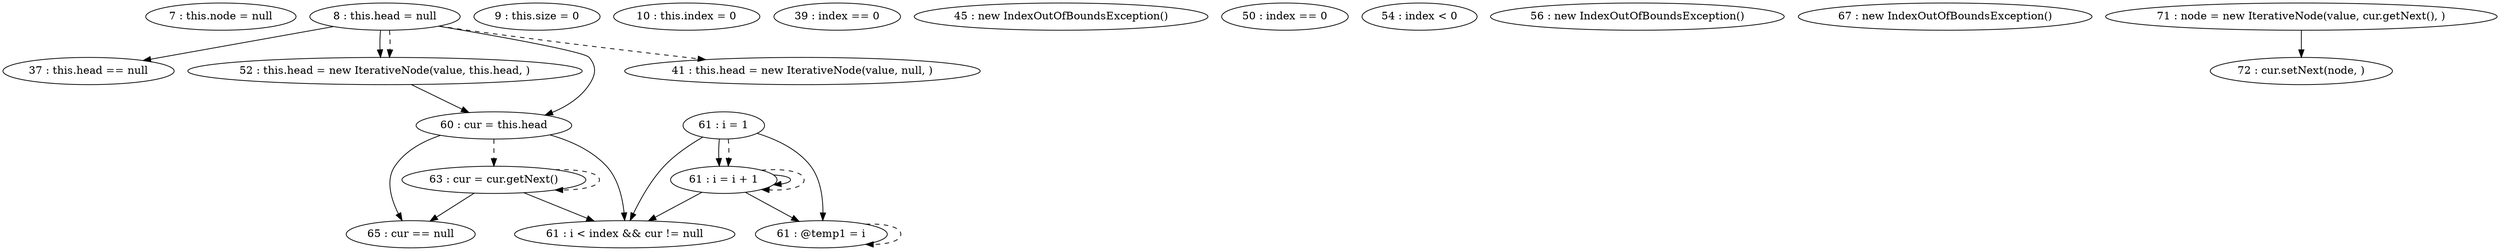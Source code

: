 digraph G {
"7 : this.node = null"
"8 : this.head = null"
"8 : this.head = null" -> "37 : this.head == null"
"8 : this.head = null" -> "52 : this.head = new IterativeNode(value, this.head, )"
"8 : this.head = null" -> "60 : cur = this.head"
"8 : this.head = null" -> "41 : this.head = new IterativeNode(value, null, )" [style=dashed]
"8 : this.head = null" -> "52 : this.head = new IterativeNode(value, this.head, )" [style=dashed]
"9 : this.size = 0"
"10 : this.index = 0"
"37 : this.head == null"
"39 : index == 0"
"41 : this.head = new IterativeNode(value, null, )"
"45 : new IndexOutOfBoundsException()"
"50 : index == 0"
"52 : this.head = new IterativeNode(value, this.head, )"
"52 : this.head = new IterativeNode(value, this.head, )" -> "60 : cur = this.head"
"54 : index < 0"
"56 : new IndexOutOfBoundsException()"
"60 : cur = this.head"
"60 : cur = this.head" -> "61 : i < index && cur != null"
"60 : cur = this.head" -> "65 : cur == null"
"60 : cur = this.head" -> "63 : cur = cur.getNext()" [style=dashed]
"61 : i = 1"
"61 : i = 1" -> "61 : i < index && cur != null"
"61 : i = 1" -> "61 : i = i + 1"
"61 : i = 1" -> "61 : @temp1 = i"
"61 : i = 1" -> "61 : i = i + 1" [style=dashed]
"61 : i < index && cur != null"
"63 : cur = cur.getNext()"
"63 : cur = cur.getNext()" -> "61 : i < index && cur != null"
"63 : cur = cur.getNext()" -> "65 : cur == null"
"63 : cur = cur.getNext()" -> "63 : cur = cur.getNext()" [style=dashed]
"61 : @temp1 = i"
"61 : @temp1 = i" -> "61 : @temp1 = i" [style=dashed]
"61 : i = i + 1"
"61 : i = i + 1" -> "61 : i < index && cur != null"
"61 : i = i + 1" -> "61 : i = i + 1"
"61 : i = i + 1" -> "61 : @temp1 = i"
"61 : i = i + 1" -> "61 : i = i + 1" [style=dashed]
"65 : cur == null"
"67 : new IndexOutOfBoundsException()"
"71 : node = new IterativeNode(value, cur.getNext(), )"
"71 : node = new IterativeNode(value, cur.getNext(), )" -> "72 : cur.setNext(node, )"
"72 : cur.setNext(node, )"
}